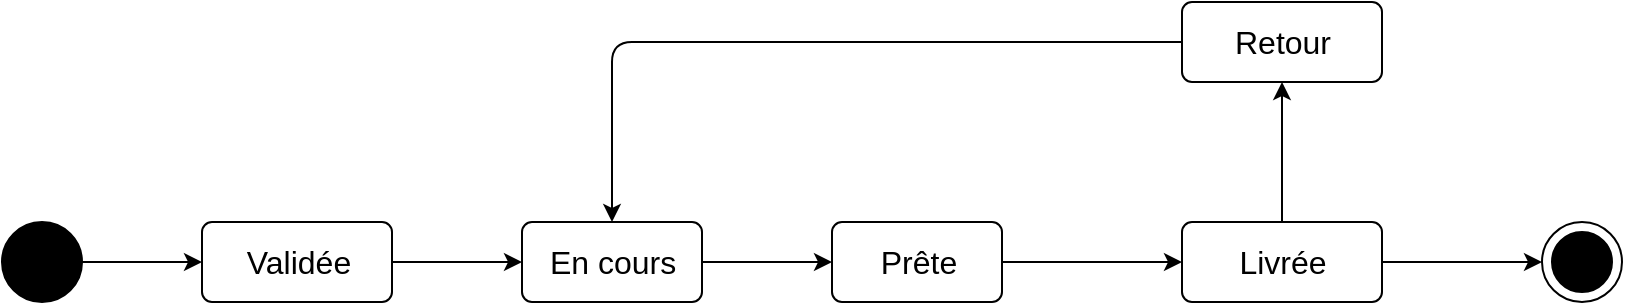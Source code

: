 <mxfile>
    <diagram id="Sm_b86bxv6J9LgO3tyaw" name="state-machine">
        <mxGraphModel dx="2653" dy="414" grid="1" gridSize="10" guides="1" tooltips="1" connect="1" arrows="1" fold="1" page="1" pageScale="1" pageWidth="850" pageHeight="1100" math="0" shadow="0">
            <root>
                <mxCell id="0"/>
                <mxCell id="1" parent="0"/>
                <mxCell id="7" style="edgeStyle=none;html=1;entryX=0;entryY=0.5;entryDx=0;entryDy=0;fontSize=20;" edge="1" parent="1" source="3" target="6">
                    <mxGeometry relative="1" as="geometry"/>
                </mxCell>
                <mxCell id="3" value="&lt;font style=&quot;font-size: 16px;&quot;&gt;Validée&lt;/font&gt;" style="html=1;align=center;verticalAlign=middle;rounded=1;absoluteArcSize=1;arcSize=10;dashed=0;fontSize=16;" vertex="1" parent="1">
                    <mxGeometry x="-1590" y="150" width="95" height="40" as="geometry"/>
                </mxCell>
                <mxCell id="5" style="edgeStyle=none;html=1;fontSize=20;" edge="1" parent="1" source="4" target="3">
                    <mxGeometry relative="1" as="geometry"/>
                </mxCell>
                <mxCell id="4" value="" style="shape=ellipse;html=1;fillColor=strokeColor;fontSize=18;fontColor=#ffffff;" vertex="1" parent="1">
                    <mxGeometry x="-1690" y="150" width="40" height="40" as="geometry"/>
                </mxCell>
                <mxCell id="9" style="edgeStyle=none;html=1;entryX=0;entryY=0.5;entryDx=0;entryDy=0;fontSize=20;" edge="1" parent="1" source="6" target="8">
                    <mxGeometry relative="1" as="geometry"/>
                </mxCell>
                <mxCell id="6" value="&lt;font style=&quot;font-size: 16px;&quot;&gt;En cours&lt;/font&gt;" style="html=1;align=center;verticalAlign=middle;rounded=1;absoluteArcSize=1;arcSize=10;dashed=0;fontSize=16;" vertex="1" parent="1">
                    <mxGeometry x="-1430" y="150" width="90" height="40" as="geometry"/>
                </mxCell>
                <mxCell id="11" style="edgeStyle=none;html=1;fontSize=20;" edge="1" parent="1" source="8" target="10">
                    <mxGeometry relative="1" as="geometry"/>
                </mxCell>
                <mxCell id="8" value="&lt;font style=&quot;font-size: 16px;&quot;&gt;Prête&lt;/font&gt;" style="html=1;align=center;verticalAlign=middle;rounded=1;absoluteArcSize=1;arcSize=10;dashed=0;" vertex="1" parent="1">
                    <mxGeometry x="-1275" y="150" width="85" height="40" as="geometry"/>
                </mxCell>
                <mxCell id="13" style="edgeStyle=none;html=1;fontSize=20;" edge="1" parent="1" source="10" target="12">
                    <mxGeometry relative="1" as="geometry"/>
                </mxCell>
                <mxCell id="15" style="edgeStyle=none;html=1;fontSize=16;" edge="1" parent="1" source="10" target="14">
                    <mxGeometry relative="1" as="geometry"/>
                </mxCell>
                <mxCell id="10" value="&lt;font style=&quot;font-size: 16px;&quot;&gt;Livrée&lt;/font&gt;" style="html=1;align=center;verticalAlign=middle;rounded=1;absoluteArcSize=1;arcSize=10;dashed=0;" vertex="1" parent="1">
                    <mxGeometry x="-1100" y="150" width="100" height="40" as="geometry"/>
                </mxCell>
                <mxCell id="12" value="" style="shape=mxgraph.sysml.actFinal;html=1;verticalLabelPosition=bottom;labelBackgroundColor=#ffffff;verticalAlign=top;fontSize=20;" vertex="1" parent="1">
                    <mxGeometry x="-920" y="150" width="40" height="40" as="geometry"/>
                </mxCell>
                <mxCell id="16" style="edgeStyle=orthogonalEdgeStyle;html=1;entryX=0.5;entryY=0;entryDx=0;entryDy=0;fontSize=16;" edge="1" parent="1" source="14" target="6">
                    <mxGeometry relative="1" as="geometry"/>
                </mxCell>
                <mxCell id="14" value="&lt;font style=&quot;font-size: 16px;&quot;&gt;Retour&lt;/font&gt;" style="html=1;align=center;verticalAlign=middle;rounded=1;absoluteArcSize=1;arcSize=10;dashed=0;" vertex="1" parent="1">
                    <mxGeometry x="-1100" y="40" width="100" height="40" as="geometry"/>
                </mxCell>
            </root>
        </mxGraphModel>
    </diagram>
</mxfile>